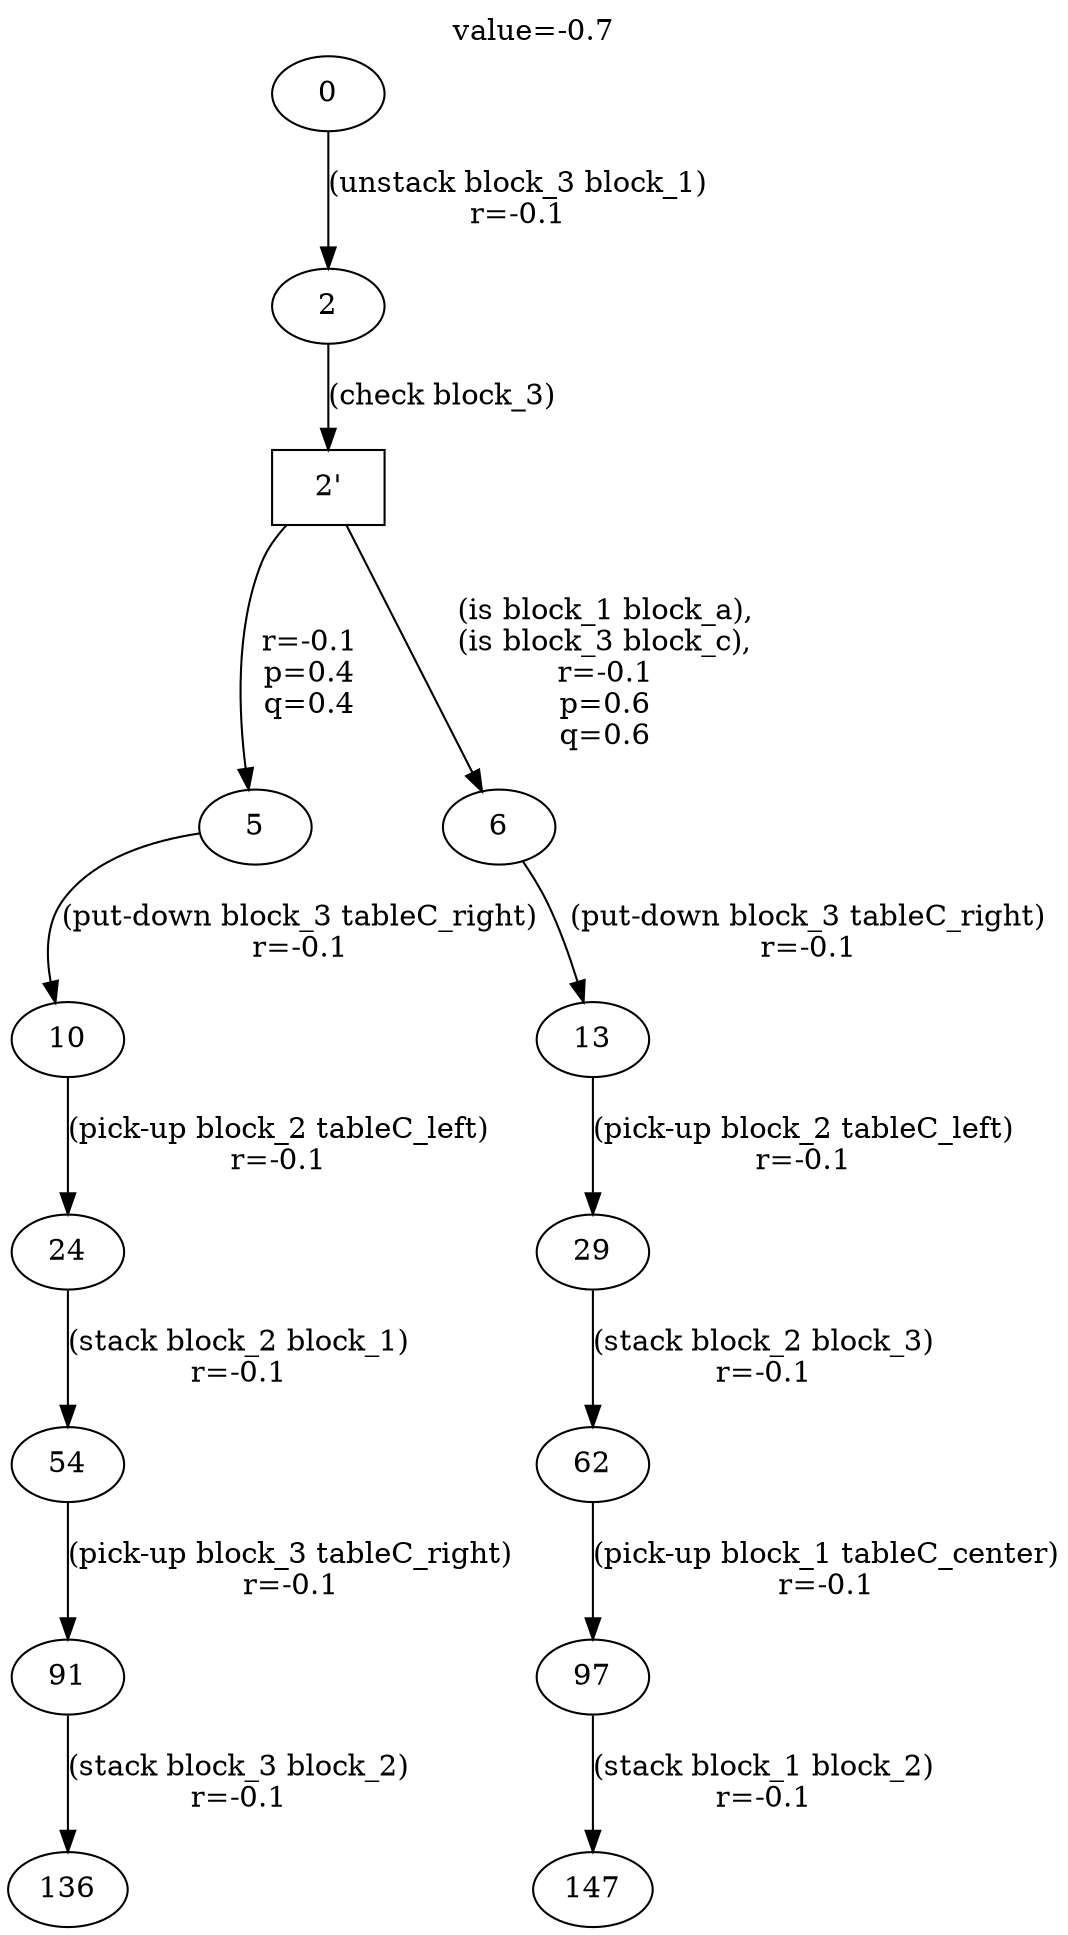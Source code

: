 digraph g{
label="value=-0.7"
labelloc=top
0->2 [ label="(unstack block_3 block_1)
r=-0.1" ];
"2'" [ shape=box ] ;
2->"2'" [ label="(check block_3)" ];
"2'"->5 [ label="
r=-0.1
p=0.4
q=0.4" ];
5->10 [ label="(put-down block_3 tableC_right)
r=-0.1" ];
10->24 [ label="(pick-up block_2 tableC_left)
r=-0.1" ];
24->54 [ label="(stack block_2 block_1)
r=-0.1" ];
54->91 [ label="(pick-up block_3 tableC_right)
r=-0.1" ];
91->136 [ label="(stack block_3 block_2)
r=-0.1" ];
"2'"->6 [ label="
(is block_1 block_a),
(is block_3 block_c),
r=-0.1
p=0.6
q=0.6" ];
6->13 [ label="(put-down block_3 tableC_right)
r=-0.1" ];
13->29 [ label="(pick-up block_2 tableC_left)
r=-0.1" ];
29->62 [ label="(stack block_2 block_3)
r=-0.1" ];
62->97 [ label="(pick-up block_1 tableC_center)
r=-0.1" ];
97->147 [ label="(stack block_1 block_2)
r=-0.1" ];
}
